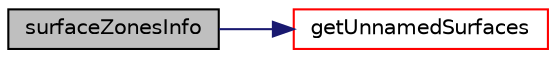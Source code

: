 digraph "surfaceZonesInfo"
{
  bgcolor="transparent";
  edge [fontname="Helvetica",fontsize="10",labelfontname="Helvetica",labelfontsize="10"];
  node [fontname="Helvetica",fontsize="10",shape=record];
  rankdir="LR";
  Node1 [label="surfaceZonesInfo",height=0.2,width=0.4,color="black", fillcolor="grey75", style="filled", fontcolor="black"];
  Node1 -> Node2 [color="midnightblue",fontsize="10",style="solid",fontname="Helvetica"];
  Node2 [label="getUnnamedSurfaces",height=0.2,width=0.4,color="red",URL="$a02502.html#a1f8c08324d9ad320e759f30f23b2d151",tooltip="Get indices of unnamed surfaces (surfaces without faceZoneName) "];
}

